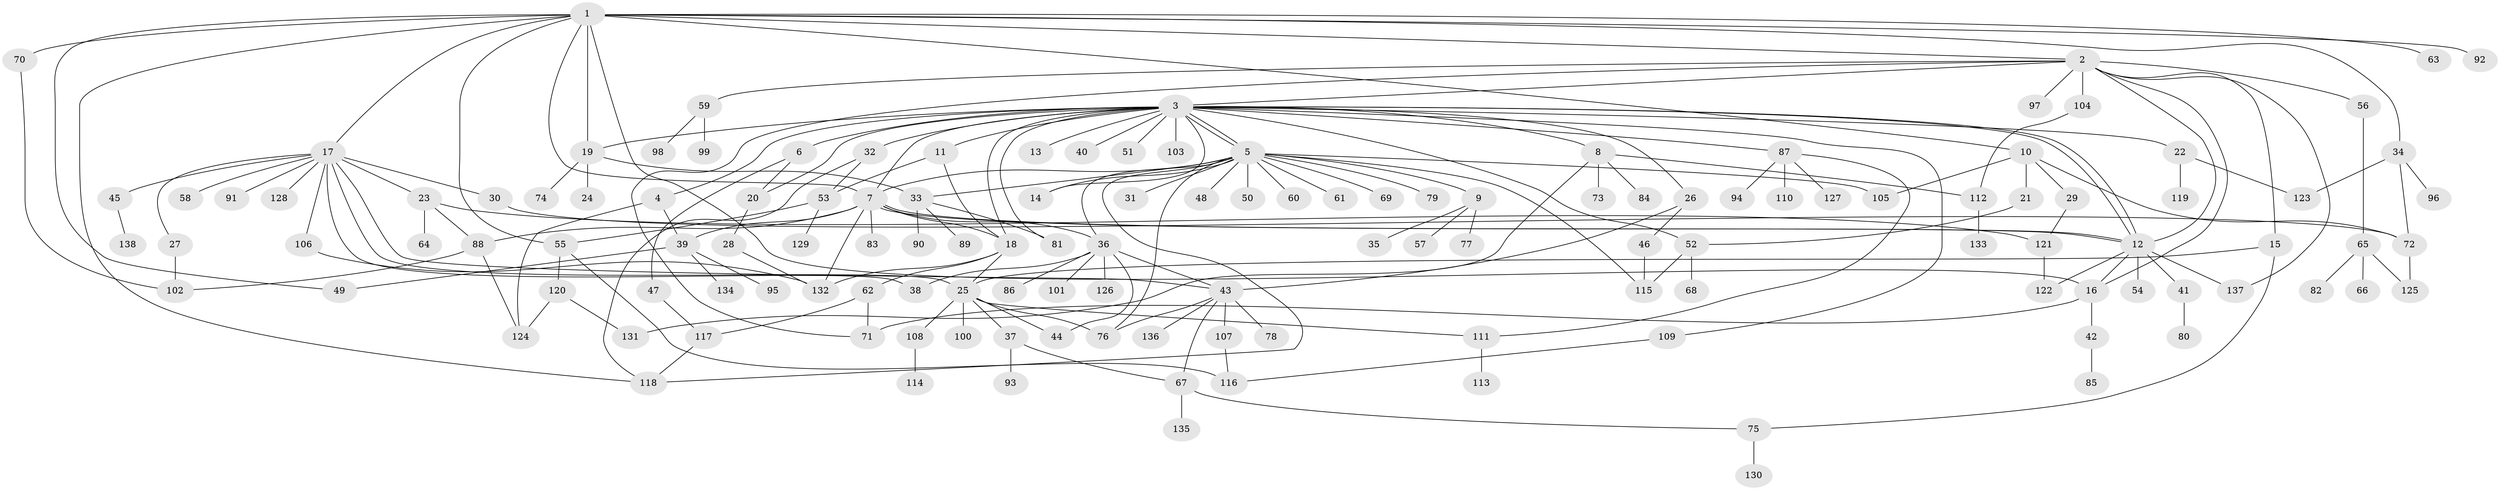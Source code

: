 // Generated by graph-tools (version 1.1) at 2025/25/03/09/25 03:25:54]
// undirected, 138 vertices, 198 edges
graph export_dot {
graph [start="1"]
  node [color=gray90,style=filled];
  1;
  2;
  3;
  4;
  5;
  6;
  7;
  8;
  9;
  10;
  11;
  12;
  13;
  14;
  15;
  16;
  17;
  18;
  19;
  20;
  21;
  22;
  23;
  24;
  25;
  26;
  27;
  28;
  29;
  30;
  31;
  32;
  33;
  34;
  35;
  36;
  37;
  38;
  39;
  40;
  41;
  42;
  43;
  44;
  45;
  46;
  47;
  48;
  49;
  50;
  51;
  52;
  53;
  54;
  55;
  56;
  57;
  58;
  59;
  60;
  61;
  62;
  63;
  64;
  65;
  66;
  67;
  68;
  69;
  70;
  71;
  72;
  73;
  74;
  75;
  76;
  77;
  78;
  79;
  80;
  81;
  82;
  83;
  84;
  85;
  86;
  87;
  88;
  89;
  90;
  91;
  92;
  93;
  94;
  95;
  96;
  97;
  98;
  99;
  100;
  101;
  102;
  103;
  104;
  105;
  106;
  107;
  108;
  109;
  110;
  111;
  112;
  113;
  114;
  115;
  116;
  117;
  118;
  119;
  120;
  121;
  122;
  123;
  124;
  125;
  126;
  127;
  128;
  129;
  130;
  131;
  132;
  133;
  134;
  135;
  136;
  137;
  138;
  1 -- 2;
  1 -- 7;
  1 -- 10;
  1 -- 16;
  1 -- 17;
  1 -- 19;
  1 -- 34;
  1 -- 49;
  1 -- 55;
  1 -- 63;
  1 -- 70;
  1 -- 92;
  1 -- 118;
  2 -- 3;
  2 -- 12;
  2 -- 15;
  2 -- 16;
  2 -- 56;
  2 -- 59;
  2 -- 71;
  2 -- 97;
  2 -- 104;
  2 -- 137;
  3 -- 4;
  3 -- 5;
  3 -- 5;
  3 -- 6;
  3 -- 7;
  3 -- 8;
  3 -- 11;
  3 -- 12;
  3 -- 12;
  3 -- 13;
  3 -- 14;
  3 -- 18;
  3 -- 19;
  3 -- 20;
  3 -- 22;
  3 -- 26;
  3 -- 32;
  3 -- 40;
  3 -- 51;
  3 -- 52;
  3 -- 81;
  3 -- 87;
  3 -- 103;
  3 -- 109;
  4 -- 39;
  4 -- 124;
  5 -- 7;
  5 -- 9;
  5 -- 14;
  5 -- 31;
  5 -- 33;
  5 -- 36;
  5 -- 48;
  5 -- 50;
  5 -- 60;
  5 -- 61;
  5 -- 69;
  5 -- 76;
  5 -- 79;
  5 -- 105;
  5 -- 115;
  5 -- 118;
  6 -- 20;
  6 -- 47;
  7 -- 12;
  7 -- 12;
  7 -- 18;
  7 -- 36;
  7 -- 39;
  7 -- 83;
  7 -- 88;
  7 -- 132;
  8 -- 73;
  8 -- 84;
  8 -- 112;
  8 -- 131;
  9 -- 35;
  9 -- 57;
  9 -- 77;
  10 -- 21;
  10 -- 29;
  10 -- 72;
  10 -- 105;
  11 -- 18;
  11 -- 53;
  12 -- 16;
  12 -- 41;
  12 -- 54;
  12 -- 122;
  12 -- 137;
  15 -- 25;
  15 -- 75;
  16 -- 42;
  16 -- 71;
  17 -- 23;
  17 -- 25;
  17 -- 27;
  17 -- 30;
  17 -- 38;
  17 -- 43;
  17 -- 45;
  17 -- 58;
  17 -- 91;
  17 -- 106;
  17 -- 128;
  18 -- 25;
  18 -- 62;
  18 -- 132;
  19 -- 24;
  19 -- 33;
  19 -- 74;
  20 -- 28;
  21 -- 52;
  22 -- 119;
  22 -- 123;
  23 -- 64;
  23 -- 88;
  23 -- 121;
  25 -- 37;
  25 -- 44;
  25 -- 76;
  25 -- 100;
  25 -- 108;
  25 -- 111;
  26 -- 43;
  26 -- 46;
  27 -- 102;
  28 -- 132;
  29 -- 121;
  30 -- 72;
  32 -- 53;
  32 -- 118;
  33 -- 81;
  33 -- 89;
  33 -- 90;
  34 -- 72;
  34 -- 96;
  34 -- 123;
  36 -- 38;
  36 -- 43;
  36 -- 44;
  36 -- 86;
  36 -- 101;
  36 -- 126;
  37 -- 67;
  37 -- 93;
  39 -- 49;
  39 -- 95;
  39 -- 134;
  41 -- 80;
  42 -- 85;
  43 -- 67;
  43 -- 76;
  43 -- 78;
  43 -- 107;
  43 -- 136;
  45 -- 138;
  46 -- 115;
  47 -- 117;
  52 -- 68;
  52 -- 115;
  53 -- 55;
  53 -- 129;
  55 -- 116;
  55 -- 120;
  56 -- 65;
  59 -- 98;
  59 -- 99;
  62 -- 71;
  62 -- 117;
  65 -- 66;
  65 -- 82;
  65 -- 125;
  67 -- 75;
  67 -- 135;
  70 -- 102;
  72 -- 125;
  75 -- 130;
  87 -- 94;
  87 -- 110;
  87 -- 111;
  87 -- 127;
  88 -- 102;
  88 -- 124;
  104 -- 112;
  106 -- 132;
  107 -- 116;
  108 -- 114;
  109 -- 116;
  111 -- 113;
  112 -- 133;
  117 -- 118;
  120 -- 124;
  120 -- 131;
  121 -- 122;
}
